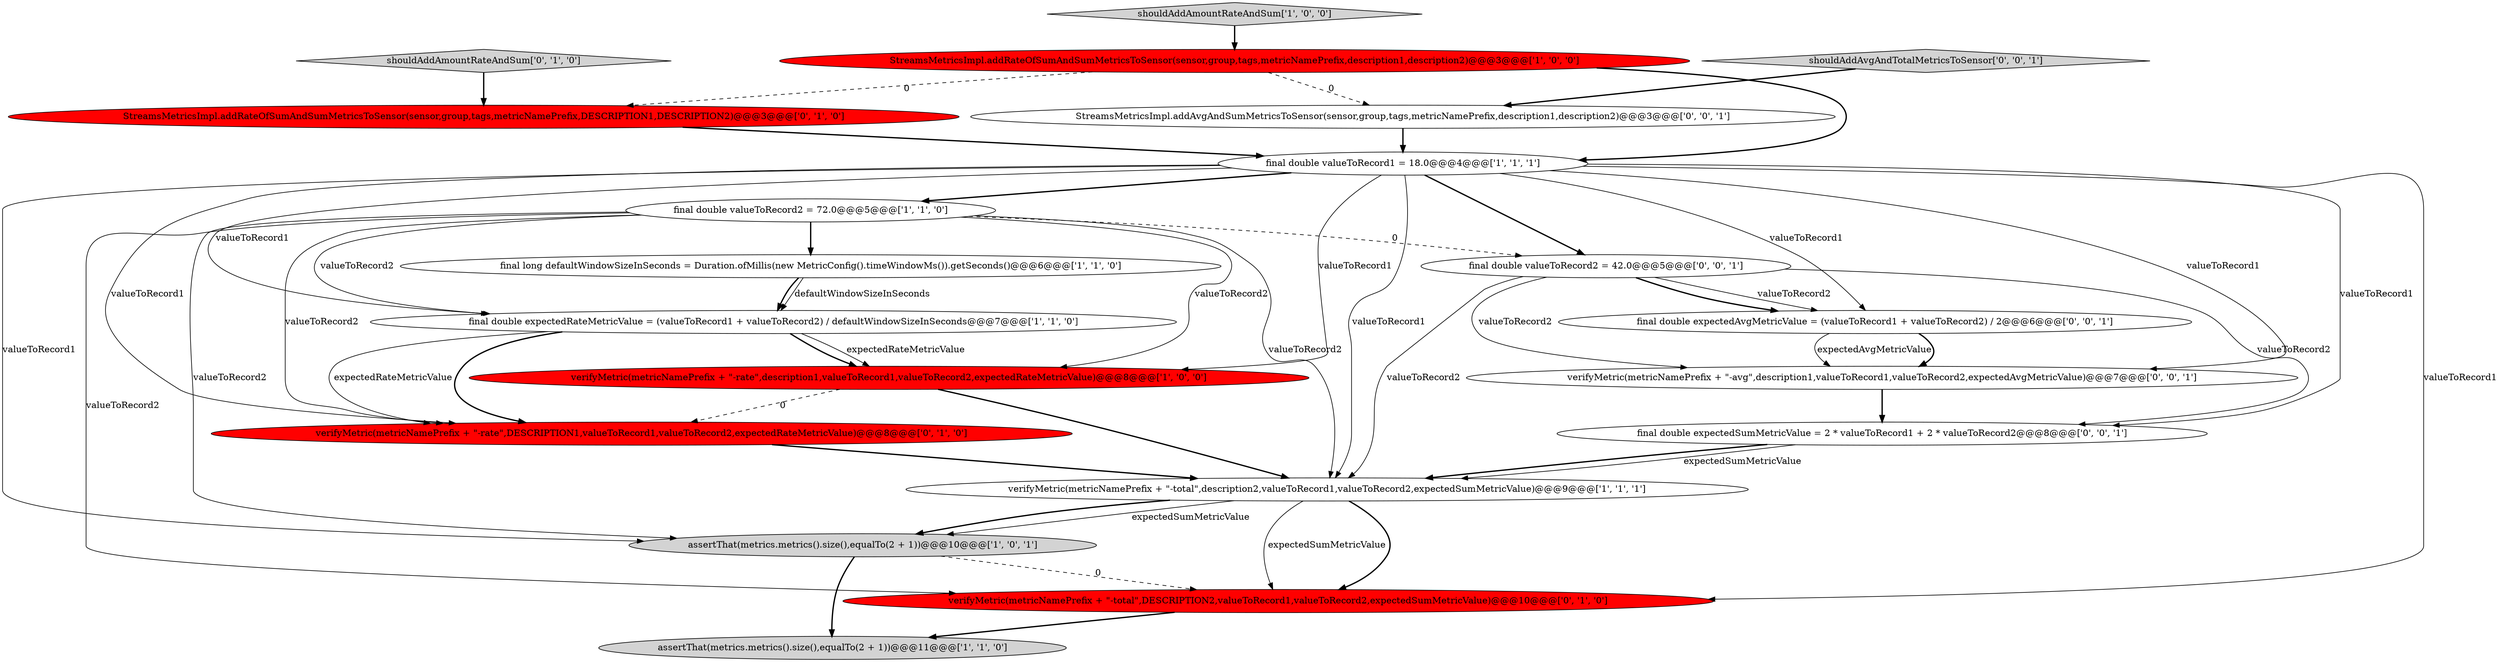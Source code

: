 digraph {
4 [style = filled, label = "StreamsMetricsImpl.addRateOfSumAndSumMetricsToSensor(sensor,group,tags,metricNamePrefix,description1,description2)@@@3@@@['1', '0', '0']", fillcolor = red, shape = ellipse image = "AAA1AAABBB1BBB"];
12 [style = filled, label = "shouldAddAmountRateAndSum['0', '1', '0']", fillcolor = lightgray, shape = diamond image = "AAA0AAABBB2BBB"];
15 [style = filled, label = "shouldAddAvgAndTotalMetricsToSensor['0', '0', '1']", fillcolor = lightgray, shape = diamond image = "AAA0AAABBB3BBB"];
6 [style = filled, label = "assertThat(metrics.metrics().size(),equalTo(2 + 1))@@@11@@@['1', '1', '0']", fillcolor = lightgray, shape = ellipse image = "AAA0AAABBB1BBB"];
16 [style = filled, label = "final double expectedAvgMetricValue = (valueToRecord1 + valueToRecord2) / 2@@@6@@@['0', '0', '1']", fillcolor = white, shape = ellipse image = "AAA0AAABBB3BBB"];
19 [style = filled, label = "StreamsMetricsImpl.addAvgAndSumMetricsToSensor(sensor,group,tags,metricNamePrefix,description1,description2)@@@3@@@['0', '0', '1']", fillcolor = white, shape = ellipse image = "AAA0AAABBB3BBB"];
7 [style = filled, label = "final double expectedRateMetricValue = (valueToRecord1 + valueToRecord2) / defaultWindowSizeInSeconds@@@7@@@['1', '1', '0']", fillcolor = white, shape = ellipse image = "AAA0AAABBB1BBB"];
8 [style = filled, label = "final double valueToRecord2 = 72.0@@@5@@@['1', '1', '0']", fillcolor = white, shape = ellipse image = "AAA0AAABBB1BBB"];
18 [style = filled, label = "final double expectedSumMetricValue = 2 * valueToRecord1 + 2 * valueToRecord2@@@8@@@['0', '0', '1']", fillcolor = white, shape = ellipse image = "AAA0AAABBB3BBB"];
13 [style = filled, label = "verifyMetric(metricNamePrefix + \"-total\",DESCRIPTION2,valueToRecord1,valueToRecord2,expectedSumMetricValue)@@@10@@@['0', '1', '0']", fillcolor = red, shape = ellipse image = "AAA1AAABBB2BBB"];
10 [style = filled, label = "verifyMetric(metricNamePrefix + \"-rate\",DESCRIPTION1,valueToRecord1,valueToRecord2,expectedRateMetricValue)@@@8@@@['0', '1', '0']", fillcolor = red, shape = ellipse image = "AAA1AAABBB2BBB"];
14 [style = filled, label = "verifyMetric(metricNamePrefix + \"-avg\",description1,valueToRecord1,valueToRecord2,expectedAvgMetricValue)@@@7@@@['0', '0', '1']", fillcolor = white, shape = ellipse image = "AAA0AAABBB3BBB"];
17 [style = filled, label = "final double valueToRecord2 = 42.0@@@5@@@['0', '0', '1']", fillcolor = white, shape = ellipse image = "AAA0AAABBB3BBB"];
11 [style = filled, label = "StreamsMetricsImpl.addRateOfSumAndSumMetricsToSensor(sensor,group,tags,metricNamePrefix,DESCRIPTION1,DESCRIPTION2)@@@3@@@['0', '1', '0']", fillcolor = red, shape = ellipse image = "AAA1AAABBB2BBB"];
2 [style = filled, label = "verifyMetric(metricNamePrefix + \"-total\",description2,valueToRecord1,valueToRecord2,expectedSumMetricValue)@@@9@@@['1', '1', '1']", fillcolor = white, shape = ellipse image = "AAA0AAABBB1BBB"];
5 [style = filled, label = "assertThat(metrics.metrics().size(),equalTo(2 + 1))@@@10@@@['1', '0', '1']", fillcolor = lightgray, shape = ellipse image = "AAA0AAABBB1BBB"];
3 [style = filled, label = "shouldAddAmountRateAndSum['1', '0', '0']", fillcolor = lightgray, shape = diamond image = "AAA0AAABBB1BBB"];
0 [style = filled, label = "verifyMetric(metricNamePrefix + \"-rate\",description1,valueToRecord1,valueToRecord2,expectedRateMetricValue)@@@8@@@['1', '0', '0']", fillcolor = red, shape = ellipse image = "AAA1AAABBB1BBB"];
1 [style = filled, label = "final double valueToRecord1 = 18.0@@@4@@@['1', '1', '1']", fillcolor = white, shape = ellipse image = "AAA0AAABBB1BBB"];
9 [style = filled, label = "final long defaultWindowSizeInSeconds = Duration.ofMillis(new MetricConfig().timeWindowMs()).getSeconds()@@@6@@@['1', '1', '0']", fillcolor = white, shape = ellipse image = "AAA0AAABBB1BBB"];
5->13 [style = dashed, label="0"];
1->8 [style = bold, label=""];
16->14 [style = solid, label="expectedAvgMetricValue"];
11->1 [style = bold, label=""];
7->10 [style = bold, label=""];
0->2 [style = bold, label=""];
12->11 [style = bold, label=""];
1->2 [style = solid, label="valueToRecord1"];
7->0 [style = bold, label=""];
1->5 [style = solid, label="valueToRecord1"];
2->13 [style = solid, label="expectedSumMetricValue"];
18->2 [style = bold, label=""];
9->7 [style = bold, label=""];
15->19 [style = bold, label=""];
17->16 [style = solid, label="valueToRecord2"];
3->4 [style = bold, label=""];
8->7 [style = solid, label="valueToRecord2"];
8->13 [style = solid, label="valueToRecord2"];
0->10 [style = dashed, label="0"];
1->17 [style = bold, label=""];
1->0 [style = solid, label="valueToRecord1"];
2->13 [style = bold, label=""];
2->5 [style = solid, label="expectedSumMetricValue"];
17->14 [style = solid, label="valueToRecord2"];
17->2 [style = solid, label="valueToRecord2"];
8->5 [style = solid, label="valueToRecord2"];
19->1 [style = bold, label=""];
7->0 [style = solid, label="expectedRateMetricValue"];
1->10 [style = solid, label="valueToRecord1"];
1->13 [style = solid, label="valueToRecord1"];
5->6 [style = bold, label=""];
1->14 [style = solid, label="valueToRecord1"];
8->0 [style = solid, label="valueToRecord2"];
1->7 [style = solid, label="valueToRecord1"];
8->9 [style = bold, label=""];
1->16 [style = solid, label="valueToRecord1"];
9->7 [style = solid, label="defaultWindowSizeInSeconds"];
8->17 [style = dashed, label="0"];
16->14 [style = bold, label=""];
4->19 [style = dashed, label="0"];
14->18 [style = bold, label=""];
10->2 [style = bold, label=""];
4->1 [style = bold, label=""];
17->18 [style = solid, label="valueToRecord2"];
18->2 [style = solid, label="expectedSumMetricValue"];
13->6 [style = bold, label=""];
4->11 [style = dashed, label="0"];
7->10 [style = solid, label="expectedRateMetricValue"];
8->10 [style = solid, label="valueToRecord2"];
8->2 [style = solid, label="valueToRecord2"];
1->18 [style = solid, label="valueToRecord1"];
17->16 [style = bold, label=""];
2->5 [style = bold, label=""];
}
